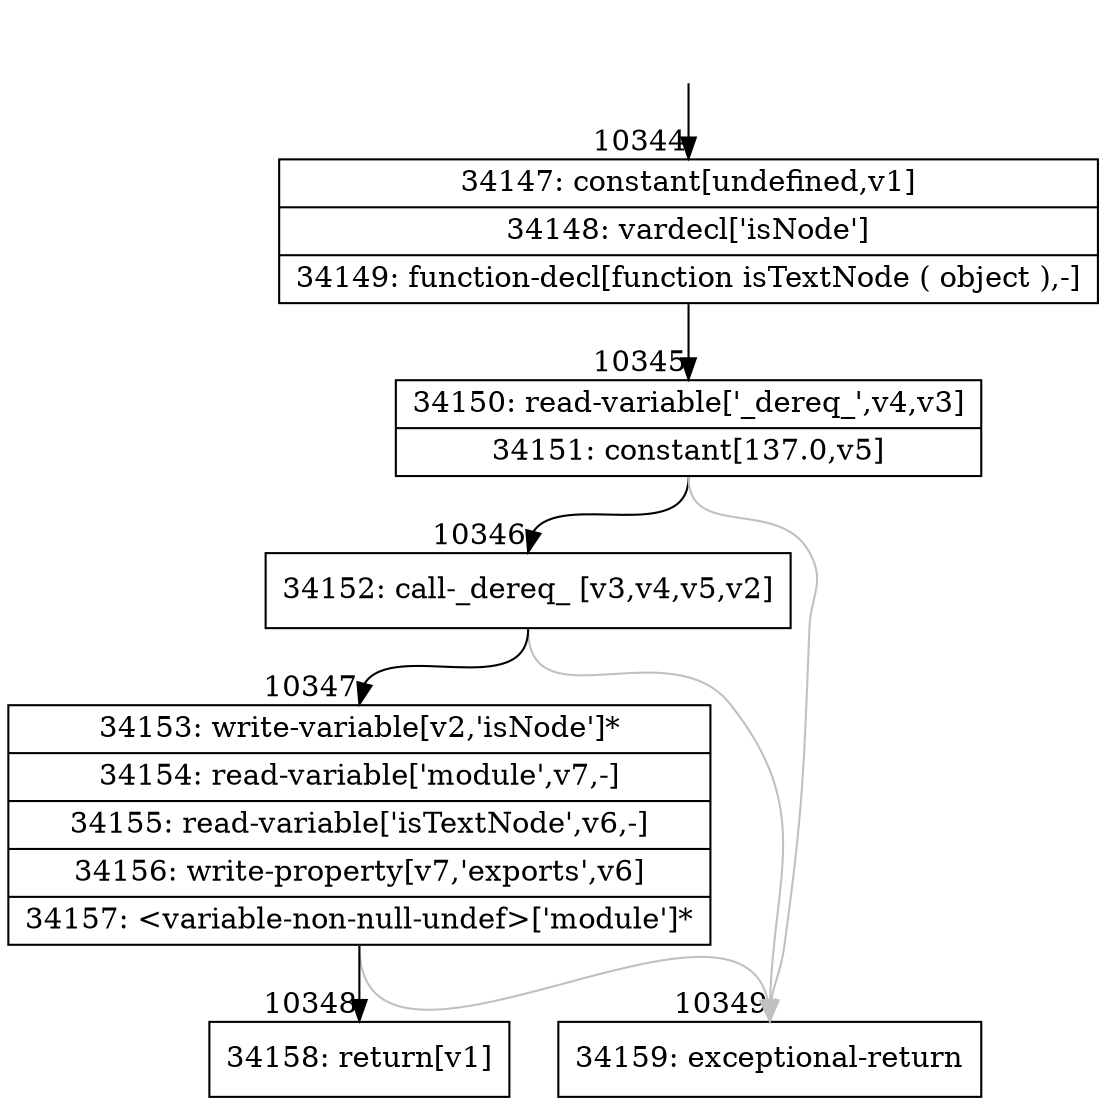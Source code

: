 digraph {
rankdir="TD"
BB_entry778[shape=none,label=""];
BB_entry778 -> BB10344 [tailport=s, headport=n, headlabel="    10344"]
BB10344 [shape=record label="{34147: constant[undefined,v1]|34148: vardecl['isNode']|34149: function-decl[function isTextNode ( object ),-]}" ] 
BB10344 -> BB10345 [tailport=s, headport=n, headlabel="      10345"]
BB10345 [shape=record label="{34150: read-variable['_dereq_',v4,v3]|34151: constant[137.0,v5]}" ] 
BB10345 -> BB10346 [tailport=s, headport=n, headlabel="      10346"]
BB10345 -> BB10349 [tailport=s, headport=n, color=gray, headlabel="      10349"]
BB10346 [shape=record label="{34152: call-_dereq_ [v3,v4,v5,v2]}" ] 
BB10346 -> BB10347 [tailport=s, headport=n, headlabel="      10347"]
BB10346 -> BB10349 [tailport=s, headport=n, color=gray]
BB10347 [shape=record label="{34153: write-variable[v2,'isNode']*|34154: read-variable['module',v7,-]|34155: read-variable['isTextNode',v6,-]|34156: write-property[v7,'exports',v6]|34157: \<variable-non-null-undef\>['module']*}" ] 
BB10347 -> BB10348 [tailport=s, headport=n, headlabel="      10348"]
BB10347 -> BB10349 [tailport=s, headport=n, color=gray]
BB10348 [shape=record label="{34158: return[v1]}" ] 
BB10349 [shape=record label="{34159: exceptional-return}" ] 
//#$~ 18603
}
